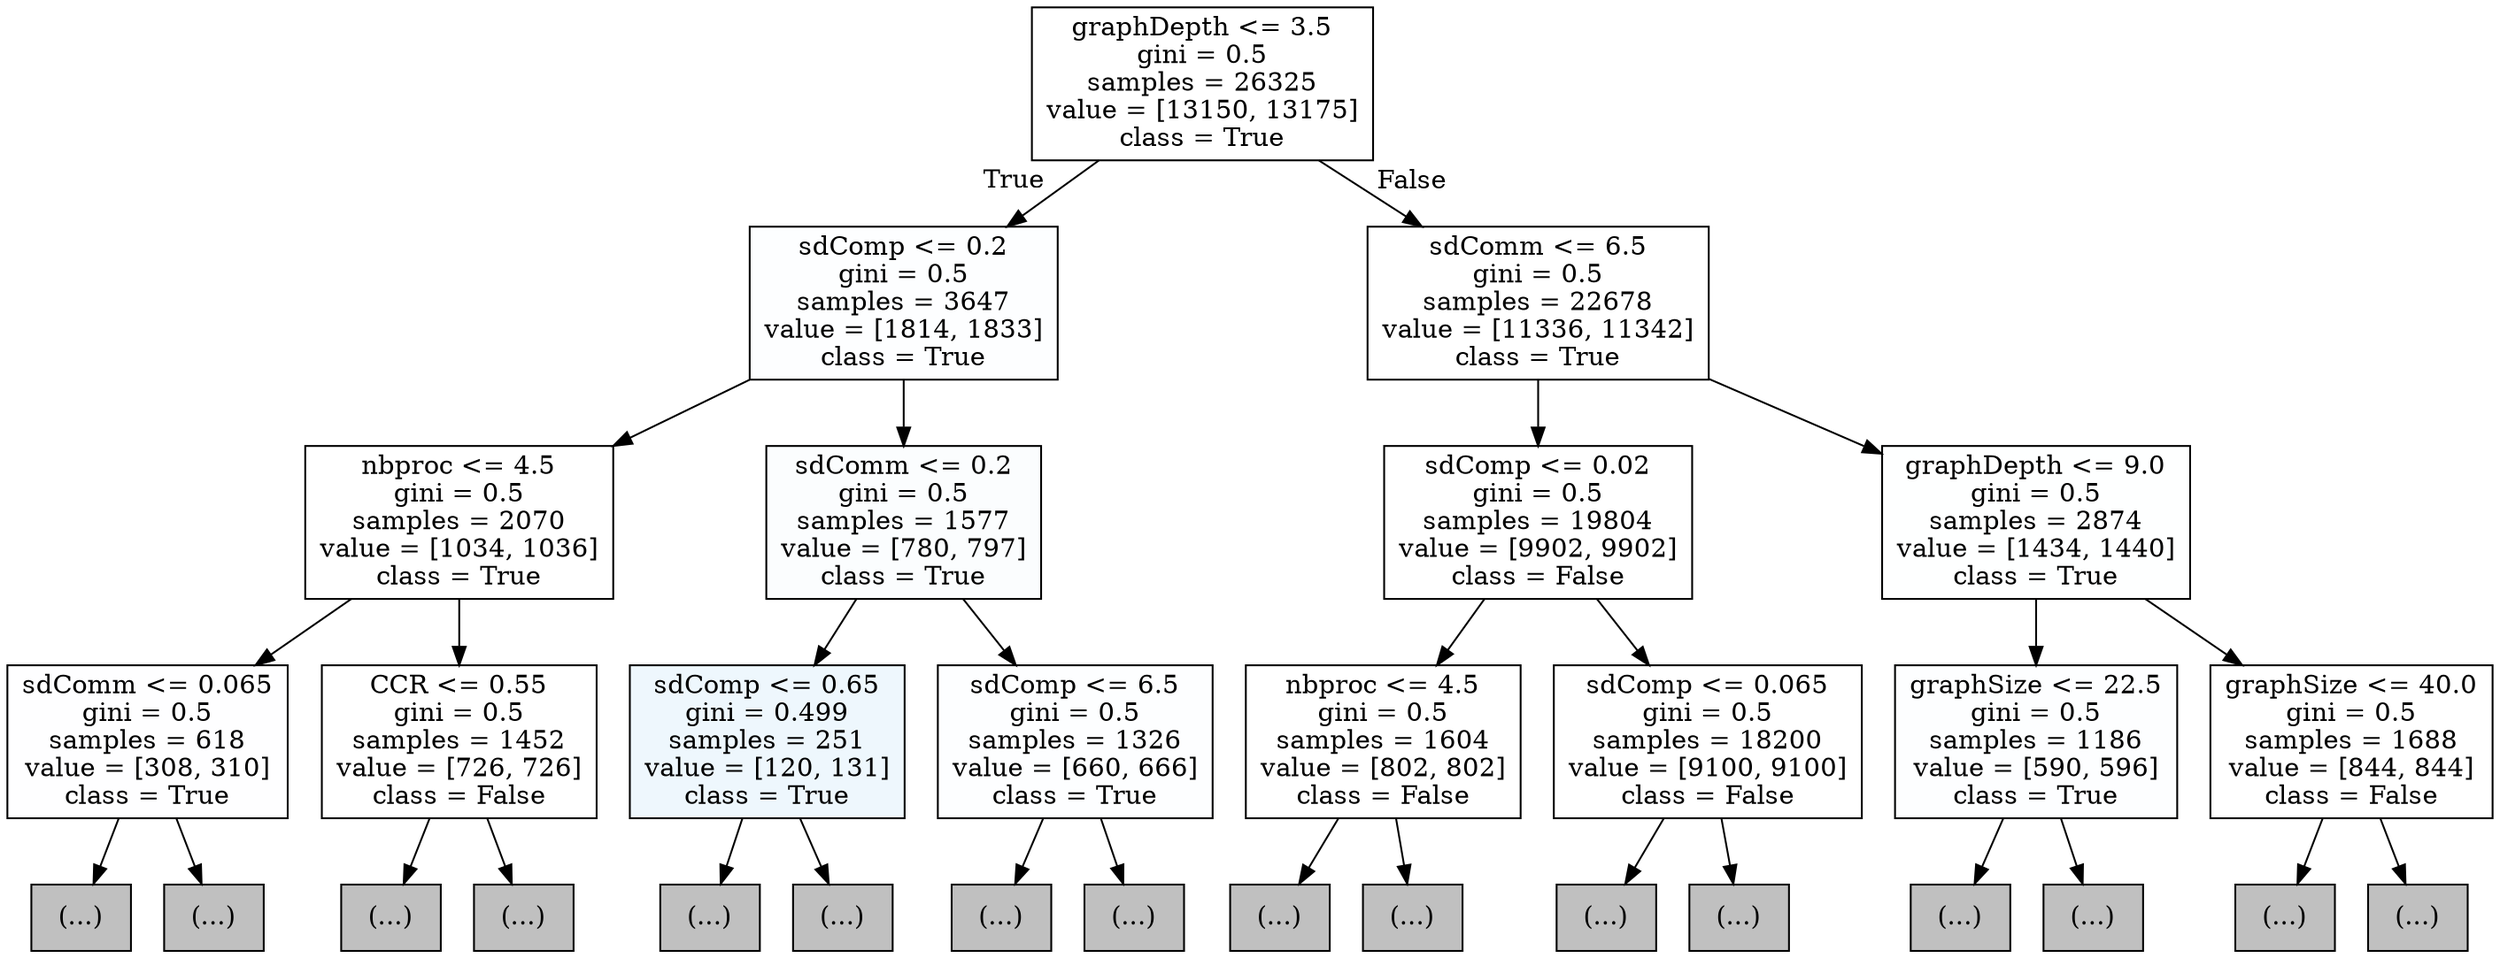 digraph Tree {
node [shape=box, style="filled", color="black"] ;
0 [label="graphDepth <= 3.5\ngini = 0.5\nsamples = 26325\nvalue = [13150, 13175]\nclass = True", fillcolor="#ffffff"] ;
1 [label="sdComp <= 0.2\ngini = 0.5\nsamples = 3647\nvalue = [1814, 1833]\nclass = True", fillcolor="#fdfeff"] ;
0 -> 1 [labeldistance=2.5, labelangle=45, headlabel="True"] ;
2 [label="nbproc <= 4.5\ngini = 0.5\nsamples = 2070\nvalue = [1034, 1036]\nclass = True", fillcolor="#ffffff"] ;
1 -> 2 ;
3 [label="sdComm <= 0.065\ngini = 0.5\nsamples = 618\nvalue = [308, 310]\nclass = True", fillcolor="#fefeff"] ;
2 -> 3 ;
4 [label="(...)", fillcolor="#C0C0C0"] ;
3 -> 4 ;
13 [label="(...)", fillcolor="#C0C0C0"] ;
3 -> 13 ;
24 [label="CCR <= 0.55\ngini = 0.5\nsamples = 1452\nvalue = [726, 726]\nclass = False", fillcolor="#ffffff"] ;
2 -> 24 ;
25 [label="(...)", fillcolor="#C0C0C0"] ;
24 -> 25 ;
42 [label="(...)", fillcolor="#C0C0C0"] ;
24 -> 42 ;
47 [label="sdComm <= 0.2\ngini = 0.5\nsamples = 1577\nvalue = [780, 797]\nclass = True", fillcolor="#fbfdfe"] ;
1 -> 47 ;
48 [label="sdComp <= 0.65\ngini = 0.499\nsamples = 251\nvalue = [120, 131]\nclass = True", fillcolor="#eef7fd"] ;
47 -> 48 ;
49 [label="(...)", fillcolor="#C0C0C0"] ;
48 -> 49 ;
52 [label="(...)", fillcolor="#C0C0C0"] ;
48 -> 52 ;
55 [label="sdComp <= 6.5\ngini = 0.5\nsamples = 1326\nvalue = [660, 666]\nclass = True", fillcolor="#fdfeff"] ;
47 -> 55 ;
56 [label="(...)", fillcolor="#C0C0C0"] ;
55 -> 56 ;
95 [label="(...)", fillcolor="#C0C0C0"] ;
55 -> 95 ;
106 [label="sdComm <= 6.5\ngini = 0.5\nsamples = 22678\nvalue = [11336, 11342]\nclass = True", fillcolor="#ffffff"] ;
0 -> 106 [labeldistance=2.5, labelangle=-45, headlabel="False"] ;
107 [label="sdComp <= 0.02\ngini = 0.5\nsamples = 19804\nvalue = [9902, 9902]\nclass = False", fillcolor="#ffffff"] ;
106 -> 107 ;
108 [label="nbproc <= 4.5\ngini = 0.5\nsamples = 1604\nvalue = [802, 802]\nclass = False", fillcolor="#ffffff"] ;
107 -> 108 ;
109 [label="(...)", fillcolor="#C0C0C0"] ;
108 -> 109 ;
148 [label="(...)", fillcolor="#C0C0C0"] ;
108 -> 148 ;
183 [label="sdComp <= 0.065\ngini = 0.5\nsamples = 18200\nvalue = [9100, 9100]\nclass = False", fillcolor="#ffffff"] ;
107 -> 183 ;
184 [label="(...)", fillcolor="#C0C0C0"] ;
183 -> 184 ;
259 [label="(...)", fillcolor="#C0C0C0"] ;
183 -> 259 ;
736 [label="graphDepth <= 9.0\ngini = 0.5\nsamples = 2874\nvalue = [1434, 1440]\nclass = True", fillcolor="#feffff"] ;
106 -> 736 ;
737 [label="graphSize <= 22.5\ngini = 0.5\nsamples = 1186\nvalue = [590, 596]\nclass = True", fillcolor="#fdfeff"] ;
736 -> 737 ;
738 [label="(...)", fillcolor="#C0C0C0"] ;
737 -> 738 ;
749 [label="(...)", fillcolor="#C0C0C0"] ;
737 -> 749 ;
772 [label="graphSize <= 40.0\ngini = 0.5\nsamples = 1688\nvalue = [844, 844]\nclass = False", fillcolor="#ffffff"] ;
736 -> 772 ;
773 [label="(...)", fillcolor="#C0C0C0"] ;
772 -> 773 ;
784 [label="(...)", fillcolor="#C0C0C0"] ;
772 -> 784 ;
}